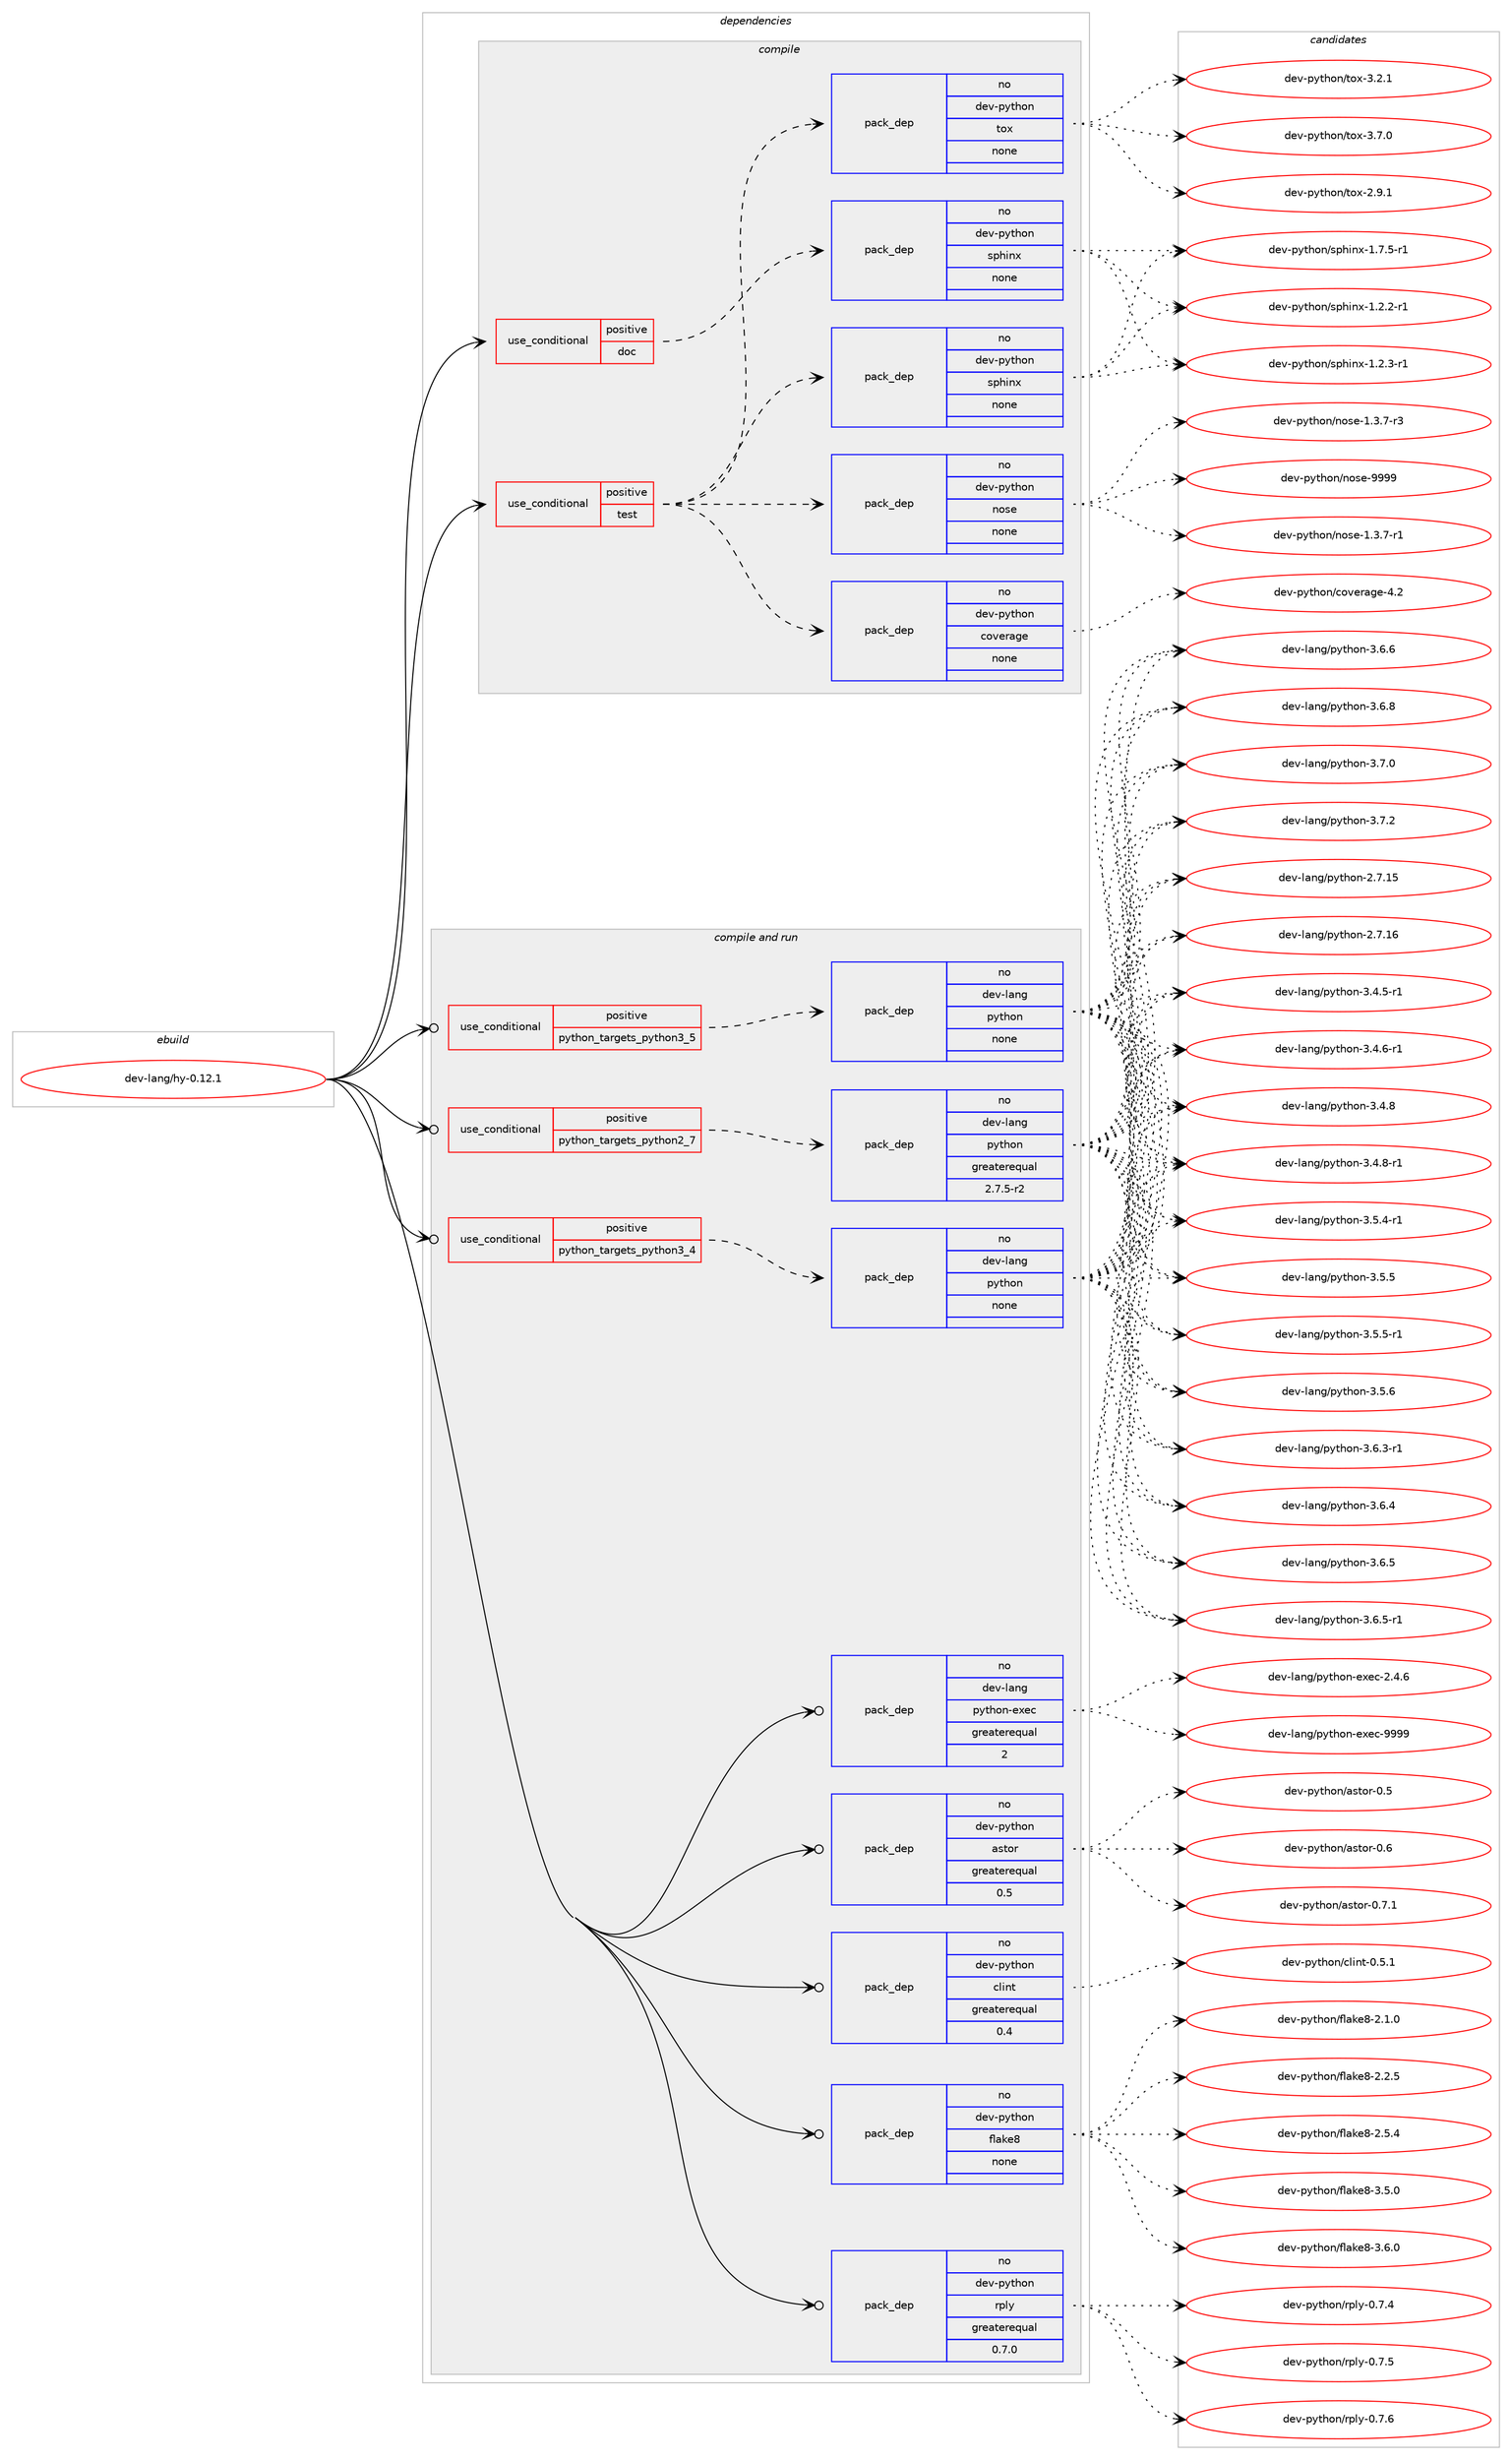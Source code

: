digraph prolog {

# *************
# Graph options
# *************

newrank=true;
concentrate=true;
compound=true;
graph [rankdir=LR,fontname=Helvetica,fontsize=10,ranksep=1.5];#, ranksep=2.5, nodesep=0.2];
edge  [arrowhead=vee];
node  [fontname=Helvetica,fontsize=10];

# **********
# The ebuild
# **********

subgraph cluster_leftcol {
color=gray;
rank=same;
label=<<i>ebuild</i>>;
id [label="dev-lang/hy-0.12.1", color=red, width=4, href="../dev-lang/hy-0.12.1.svg"];
}

# ****************
# The dependencies
# ****************

subgraph cluster_midcol {
color=gray;
label=<<i>dependencies</i>>;
subgraph cluster_compile {
fillcolor="#eeeeee";
style=filled;
label=<<i>compile</i>>;
subgraph cond363707 {
dependency1359057 [label=<<TABLE BORDER="0" CELLBORDER="1" CELLSPACING="0" CELLPADDING="4"><TR><TD ROWSPAN="3" CELLPADDING="10">use_conditional</TD></TR><TR><TD>positive</TD></TR><TR><TD>doc</TD></TR></TABLE>>, shape=none, color=red];
subgraph pack972869 {
dependency1359058 [label=<<TABLE BORDER="0" CELLBORDER="1" CELLSPACING="0" CELLPADDING="4" WIDTH="220"><TR><TD ROWSPAN="6" CELLPADDING="30">pack_dep</TD></TR><TR><TD WIDTH="110">no</TD></TR><TR><TD>dev-python</TD></TR><TR><TD>sphinx</TD></TR><TR><TD>none</TD></TR><TR><TD></TD></TR></TABLE>>, shape=none, color=blue];
}
dependency1359057:e -> dependency1359058:w [weight=20,style="dashed",arrowhead="vee"];
}
id:e -> dependency1359057:w [weight=20,style="solid",arrowhead="vee"];
subgraph cond363708 {
dependency1359059 [label=<<TABLE BORDER="0" CELLBORDER="1" CELLSPACING="0" CELLPADDING="4"><TR><TD ROWSPAN="3" CELLPADDING="10">use_conditional</TD></TR><TR><TD>positive</TD></TR><TR><TD>test</TD></TR></TABLE>>, shape=none, color=red];
subgraph pack972870 {
dependency1359060 [label=<<TABLE BORDER="0" CELLBORDER="1" CELLSPACING="0" CELLPADDING="4" WIDTH="220"><TR><TD ROWSPAN="6" CELLPADDING="30">pack_dep</TD></TR><TR><TD WIDTH="110">no</TD></TR><TR><TD>dev-python</TD></TR><TR><TD>tox</TD></TR><TR><TD>none</TD></TR><TR><TD></TD></TR></TABLE>>, shape=none, color=blue];
}
dependency1359059:e -> dependency1359060:w [weight=20,style="dashed",arrowhead="vee"];
subgraph pack972871 {
dependency1359061 [label=<<TABLE BORDER="0" CELLBORDER="1" CELLSPACING="0" CELLPADDING="4" WIDTH="220"><TR><TD ROWSPAN="6" CELLPADDING="30">pack_dep</TD></TR><TR><TD WIDTH="110">no</TD></TR><TR><TD>dev-python</TD></TR><TR><TD>nose</TD></TR><TR><TD>none</TD></TR><TR><TD></TD></TR></TABLE>>, shape=none, color=blue];
}
dependency1359059:e -> dependency1359061:w [weight=20,style="dashed",arrowhead="vee"];
subgraph pack972872 {
dependency1359062 [label=<<TABLE BORDER="0" CELLBORDER="1" CELLSPACING="0" CELLPADDING="4" WIDTH="220"><TR><TD ROWSPAN="6" CELLPADDING="30">pack_dep</TD></TR><TR><TD WIDTH="110">no</TD></TR><TR><TD>dev-python</TD></TR><TR><TD>sphinx</TD></TR><TR><TD>none</TD></TR><TR><TD></TD></TR></TABLE>>, shape=none, color=blue];
}
dependency1359059:e -> dependency1359062:w [weight=20,style="dashed",arrowhead="vee"];
subgraph pack972873 {
dependency1359063 [label=<<TABLE BORDER="0" CELLBORDER="1" CELLSPACING="0" CELLPADDING="4" WIDTH="220"><TR><TD ROWSPAN="6" CELLPADDING="30">pack_dep</TD></TR><TR><TD WIDTH="110">no</TD></TR><TR><TD>dev-python</TD></TR><TR><TD>coverage</TD></TR><TR><TD>none</TD></TR><TR><TD></TD></TR></TABLE>>, shape=none, color=blue];
}
dependency1359059:e -> dependency1359063:w [weight=20,style="dashed",arrowhead="vee"];
}
id:e -> dependency1359059:w [weight=20,style="solid",arrowhead="vee"];
}
subgraph cluster_compileandrun {
fillcolor="#eeeeee";
style=filled;
label=<<i>compile and run</i>>;
subgraph cond363709 {
dependency1359064 [label=<<TABLE BORDER="0" CELLBORDER="1" CELLSPACING="0" CELLPADDING="4"><TR><TD ROWSPAN="3" CELLPADDING="10">use_conditional</TD></TR><TR><TD>positive</TD></TR><TR><TD>python_targets_python2_7</TD></TR></TABLE>>, shape=none, color=red];
subgraph pack972874 {
dependency1359065 [label=<<TABLE BORDER="0" CELLBORDER="1" CELLSPACING="0" CELLPADDING="4" WIDTH="220"><TR><TD ROWSPAN="6" CELLPADDING="30">pack_dep</TD></TR><TR><TD WIDTH="110">no</TD></TR><TR><TD>dev-lang</TD></TR><TR><TD>python</TD></TR><TR><TD>greaterequal</TD></TR><TR><TD>2.7.5-r2</TD></TR></TABLE>>, shape=none, color=blue];
}
dependency1359064:e -> dependency1359065:w [weight=20,style="dashed",arrowhead="vee"];
}
id:e -> dependency1359064:w [weight=20,style="solid",arrowhead="odotvee"];
subgraph cond363710 {
dependency1359066 [label=<<TABLE BORDER="0" CELLBORDER="1" CELLSPACING="0" CELLPADDING="4"><TR><TD ROWSPAN="3" CELLPADDING="10">use_conditional</TD></TR><TR><TD>positive</TD></TR><TR><TD>python_targets_python3_4</TD></TR></TABLE>>, shape=none, color=red];
subgraph pack972875 {
dependency1359067 [label=<<TABLE BORDER="0" CELLBORDER="1" CELLSPACING="0" CELLPADDING="4" WIDTH="220"><TR><TD ROWSPAN="6" CELLPADDING="30">pack_dep</TD></TR><TR><TD WIDTH="110">no</TD></TR><TR><TD>dev-lang</TD></TR><TR><TD>python</TD></TR><TR><TD>none</TD></TR><TR><TD></TD></TR></TABLE>>, shape=none, color=blue];
}
dependency1359066:e -> dependency1359067:w [weight=20,style="dashed",arrowhead="vee"];
}
id:e -> dependency1359066:w [weight=20,style="solid",arrowhead="odotvee"];
subgraph cond363711 {
dependency1359068 [label=<<TABLE BORDER="0" CELLBORDER="1" CELLSPACING="0" CELLPADDING="4"><TR><TD ROWSPAN="3" CELLPADDING="10">use_conditional</TD></TR><TR><TD>positive</TD></TR><TR><TD>python_targets_python3_5</TD></TR></TABLE>>, shape=none, color=red];
subgraph pack972876 {
dependency1359069 [label=<<TABLE BORDER="0" CELLBORDER="1" CELLSPACING="0" CELLPADDING="4" WIDTH="220"><TR><TD ROWSPAN="6" CELLPADDING="30">pack_dep</TD></TR><TR><TD WIDTH="110">no</TD></TR><TR><TD>dev-lang</TD></TR><TR><TD>python</TD></TR><TR><TD>none</TD></TR><TR><TD></TD></TR></TABLE>>, shape=none, color=blue];
}
dependency1359068:e -> dependency1359069:w [weight=20,style="dashed",arrowhead="vee"];
}
id:e -> dependency1359068:w [weight=20,style="solid",arrowhead="odotvee"];
subgraph pack972877 {
dependency1359070 [label=<<TABLE BORDER="0" CELLBORDER="1" CELLSPACING="0" CELLPADDING="4" WIDTH="220"><TR><TD ROWSPAN="6" CELLPADDING="30">pack_dep</TD></TR><TR><TD WIDTH="110">no</TD></TR><TR><TD>dev-lang</TD></TR><TR><TD>python-exec</TD></TR><TR><TD>greaterequal</TD></TR><TR><TD>2</TD></TR></TABLE>>, shape=none, color=blue];
}
id:e -> dependency1359070:w [weight=20,style="solid",arrowhead="odotvee"];
subgraph pack972878 {
dependency1359071 [label=<<TABLE BORDER="0" CELLBORDER="1" CELLSPACING="0" CELLPADDING="4" WIDTH="220"><TR><TD ROWSPAN="6" CELLPADDING="30">pack_dep</TD></TR><TR><TD WIDTH="110">no</TD></TR><TR><TD>dev-python</TD></TR><TR><TD>astor</TD></TR><TR><TD>greaterequal</TD></TR><TR><TD>0.5</TD></TR></TABLE>>, shape=none, color=blue];
}
id:e -> dependency1359071:w [weight=20,style="solid",arrowhead="odotvee"];
subgraph pack972879 {
dependency1359072 [label=<<TABLE BORDER="0" CELLBORDER="1" CELLSPACING="0" CELLPADDING="4" WIDTH="220"><TR><TD ROWSPAN="6" CELLPADDING="30">pack_dep</TD></TR><TR><TD WIDTH="110">no</TD></TR><TR><TD>dev-python</TD></TR><TR><TD>clint</TD></TR><TR><TD>greaterequal</TD></TR><TR><TD>0.4</TD></TR></TABLE>>, shape=none, color=blue];
}
id:e -> dependency1359072:w [weight=20,style="solid",arrowhead="odotvee"];
subgraph pack972880 {
dependency1359073 [label=<<TABLE BORDER="0" CELLBORDER="1" CELLSPACING="0" CELLPADDING="4" WIDTH="220"><TR><TD ROWSPAN="6" CELLPADDING="30">pack_dep</TD></TR><TR><TD WIDTH="110">no</TD></TR><TR><TD>dev-python</TD></TR><TR><TD>flake8</TD></TR><TR><TD>none</TD></TR><TR><TD></TD></TR></TABLE>>, shape=none, color=blue];
}
id:e -> dependency1359073:w [weight=20,style="solid",arrowhead="odotvee"];
subgraph pack972881 {
dependency1359074 [label=<<TABLE BORDER="0" CELLBORDER="1" CELLSPACING="0" CELLPADDING="4" WIDTH="220"><TR><TD ROWSPAN="6" CELLPADDING="30">pack_dep</TD></TR><TR><TD WIDTH="110">no</TD></TR><TR><TD>dev-python</TD></TR><TR><TD>rply</TD></TR><TR><TD>greaterequal</TD></TR><TR><TD>0.7.0</TD></TR></TABLE>>, shape=none, color=blue];
}
id:e -> dependency1359074:w [weight=20,style="solid",arrowhead="odotvee"];
}
subgraph cluster_run {
fillcolor="#eeeeee";
style=filled;
label=<<i>run</i>>;
}
}

# **************
# The candidates
# **************

subgraph cluster_choices {
rank=same;
color=gray;
label=<<i>candidates</i>>;

subgraph choice972869 {
color=black;
nodesep=1;
choice10010111845112121116104111110471151121041051101204549465046504511449 [label="dev-python/sphinx-1.2.2-r1", color=red, width=4,href="../dev-python/sphinx-1.2.2-r1.svg"];
choice10010111845112121116104111110471151121041051101204549465046514511449 [label="dev-python/sphinx-1.2.3-r1", color=red, width=4,href="../dev-python/sphinx-1.2.3-r1.svg"];
choice10010111845112121116104111110471151121041051101204549465546534511449 [label="dev-python/sphinx-1.7.5-r1", color=red, width=4,href="../dev-python/sphinx-1.7.5-r1.svg"];
dependency1359058:e -> choice10010111845112121116104111110471151121041051101204549465046504511449:w [style=dotted,weight="100"];
dependency1359058:e -> choice10010111845112121116104111110471151121041051101204549465046514511449:w [style=dotted,weight="100"];
dependency1359058:e -> choice10010111845112121116104111110471151121041051101204549465546534511449:w [style=dotted,weight="100"];
}
subgraph choice972870 {
color=black;
nodesep=1;
choice1001011184511212111610411111047116111120455046574649 [label="dev-python/tox-2.9.1", color=red, width=4,href="../dev-python/tox-2.9.1.svg"];
choice1001011184511212111610411111047116111120455146504649 [label="dev-python/tox-3.2.1", color=red, width=4,href="../dev-python/tox-3.2.1.svg"];
choice1001011184511212111610411111047116111120455146554648 [label="dev-python/tox-3.7.0", color=red, width=4,href="../dev-python/tox-3.7.0.svg"];
dependency1359060:e -> choice1001011184511212111610411111047116111120455046574649:w [style=dotted,weight="100"];
dependency1359060:e -> choice1001011184511212111610411111047116111120455146504649:w [style=dotted,weight="100"];
dependency1359060:e -> choice1001011184511212111610411111047116111120455146554648:w [style=dotted,weight="100"];
}
subgraph choice972871 {
color=black;
nodesep=1;
choice10010111845112121116104111110471101111151014549465146554511449 [label="dev-python/nose-1.3.7-r1", color=red, width=4,href="../dev-python/nose-1.3.7-r1.svg"];
choice10010111845112121116104111110471101111151014549465146554511451 [label="dev-python/nose-1.3.7-r3", color=red, width=4,href="../dev-python/nose-1.3.7-r3.svg"];
choice10010111845112121116104111110471101111151014557575757 [label="dev-python/nose-9999", color=red, width=4,href="../dev-python/nose-9999.svg"];
dependency1359061:e -> choice10010111845112121116104111110471101111151014549465146554511449:w [style=dotted,weight="100"];
dependency1359061:e -> choice10010111845112121116104111110471101111151014549465146554511451:w [style=dotted,weight="100"];
dependency1359061:e -> choice10010111845112121116104111110471101111151014557575757:w [style=dotted,weight="100"];
}
subgraph choice972872 {
color=black;
nodesep=1;
choice10010111845112121116104111110471151121041051101204549465046504511449 [label="dev-python/sphinx-1.2.2-r1", color=red, width=4,href="../dev-python/sphinx-1.2.2-r1.svg"];
choice10010111845112121116104111110471151121041051101204549465046514511449 [label="dev-python/sphinx-1.2.3-r1", color=red, width=4,href="../dev-python/sphinx-1.2.3-r1.svg"];
choice10010111845112121116104111110471151121041051101204549465546534511449 [label="dev-python/sphinx-1.7.5-r1", color=red, width=4,href="../dev-python/sphinx-1.7.5-r1.svg"];
dependency1359062:e -> choice10010111845112121116104111110471151121041051101204549465046504511449:w [style=dotted,weight="100"];
dependency1359062:e -> choice10010111845112121116104111110471151121041051101204549465046514511449:w [style=dotted,weight="100"];
dependency1359062:e -> choice10010111845112121116104111110471151121041051101204549465546534511449:w [style=dotted,weight="100"];
}
subgraph choice972873 {
color=black;
nodesep=1;
choice1001011184511212111610411111047991111181011149710310145524650 [label="dev-python/coverage-4.2", color=red, width=4,href="../dev-python/coverage-4.2.svg"];
dependency1359063:e -> choice1001011184511212111610411111047991111181011149710310145524650:w [style=dotted,weight="100"];
}
subgraph choice972874 {
color=black;
nodesep=1;
choice10010111845108971101034711212111610411111045504655464953 [label="dev-lang/python-2.7.15", color=red, width=4,href="../dev-lang/python-2.7.15.svg"];
choice10010111845108971101034711212111610411111045504655464954 [label="dev-lang/python-2.7.16", color=red, width=4,href="../dev-lang/python-2.7.16.svg"];
choice1001011184510897110103471121211161041111104551465246534511449 [label="dev-lang/python-3.4.5-r1", color=red, width=4,href="../dev-lang/python-3.4.5-r1.svg"];
choice1001011184510897110103471121211161041111104551465246544511449 [label="dev-lang/python-3.4.6-r1", color=red, width=4,href="../dev-lang/python-3.4.6-r1.svg"];
choice100101118451089711010347112121116104111110455146524656 [label="dev-lang/python-3.4.8", color=red, width=4,href="../dev-lang/python-3.4.8.svg"];
choice1001011184510897110103471121211161041111104551465246564511449 [label="dev-lang/python-3.4.8-r1", color=red, width=4,href="../dev-lang/python-3.4.8-r1.svg"];
choice1001011184510897110103471121211161041111104551465346524511449 [label="dev-lang/python-3.5.4-r1", color=red, width=4,href="../dev-lang/python-3.5.4-r1.svg"];
choice100101118451089711010347112121116104111110455146534653 [label="dev-lang/python-3.5.5", color=red, width=4,href="../dev-lang/python-3.5.5.svg"];
choice1001011184510897110103471121211161041111104551465346534511449 [label="dev-lang/python-3.5.5-r1", color=red, width=4,href="../dev-lang/python-3.5.5-r1.svg"];
choice100101118451089711010347112121116104111110455146534654 [label="dev-lang/python-3.5.6", color=red, width=4,href="../dev-lang/python-3.5.6.svg"];
choice1001011184510897110103471121211161041111104551465446514511449 [label="dev-lang/python-3.6.3-r1", color=red, width=4,href="../dev-lang/python-3.6.3-r1.svg"];
choice100101118451089711010347112121116104111110455146544652 [label="dev-lang/python-3.6.4", color=red, width=4,href="../dev-lang/python-3.6.4.svg"];
choice100101118451089711010347112121116104111110455146544653 [label="dev-lang/python-3.6.5", color=red, width=4,href="../dev-lang/python-3.6.5.svg"];
choice1001011184510897110103471121211161041111104551465446534511449 [label="dev-lang/python-3.6.5-r1", color=red, width=4,href="../dev-lang/python-3.6.5-r1.svg"];
choice100101118451089711010347112121116104111110455146544654 [label="dev-lang/python-3.6.6", color=red, width=4,href="../dev-lang/python-3.6.6.svg"];
choice100101118451089711010347112121116104111110455146544656 [label="dev-lang/python-3.6.8", color=red, width=4,href="../dev-lang/python-3.6.8.svg"];
choice100101118451089711010347112121116104111110455146554648 [label="dev-lang/python-3.7.0", color=red, width=4,href="../dev-lang/python-3.7.0.svg"];
choice100101118451089711010347112121116104111110455146554650 [label="dev-lang/python-3.7.2", color=red, width=4,href="../dev-lang/python-3.7.2.svg"];
dependency1359065:e -> choice10010111845108971101034711212111610411111045504655464953:w [style=dotted,weight="100"];
dependency1359065:e -> choice10010111845108971101034711212111610411111045504655464954:w [style=dotted,weight="100"];
dependency1359065:e -> choice1001011184510897110103471121211161041111104551465246534511449:w [style=dotted,weight="100"];
dependency1359065:e -> choice1001011184510897110103471121211161041111104551465246544511449:w [style=dotted,weight="100"];
dependency1359065:e -> choice100101118451089711010347112121116104111110455146524656:w [style=dotted,weight="100"];
dependency1359065:e -> choice1001011184510897110103471121211161041111104551465246564511449:w [style=dotted,weight="100"];
dependency1359065:e -> choice1001011184510897110103471121211161041111104551465346524511449:w [style=dotted,weight="100"];
dependency1359065:e -> choice100101118451089711010347112121116104111110455146534653:w [style=dotted,weight="100"];
dependency1359065:e -> choice1001011184510897110103471121211161041111104551465346534511449:w [style=dotted,weight="100"];
dependency1359065:e -> choice100101118451089711010347112121116104111110455146534654:w [style=dotted,weight="100"];
dependency1359065:e -> choice1001011184510897110103471121211161041111104551465446514511449:w [style=dotted,weight="100"];
dependency1359065:e -> choice100101118451089711010347112121116104111110455146544652:w [style=dotted,weight="100"];
dependency1359065:e -> choice100101118451089711010347112121116104111110455146544653:w [style=dotted,weight="100"];
dependency1359065:e -> choice1001011184510897110103471121211161041111104551465446534511449:w [style=dotted,weight="100"];
dependency1359065:e -> choice100101118451089711010347112121116104111110455146544654:w [style=dotted,weight="100"];
dependency1359065:e -> choice100101118451089711010347112121116104111110455146544656:w [style=dotted,weight="100"];
dependency1359065:e -> choice100101118451089711010347112121116104111110455146554648:w [style=dotted,weight="100"];
dependency1359065:e -> choice100101118451089711010347112121116104111110455146554650:w [style=dotted,weight="100"];
}
subgraph choice972875 {
color=black;
nodesep=1;
choice10010111845108971101034711212111610411111045504655464953 [label="dev-lang/python-2.7.15", color=red, width=4,href="../dev-lang/python-2.7.15.svg"];
choice10010111845108971101034711212111610411111045504655464954 [label="dev-lang/python-2.7.16", color=red, width=4,href="../dev-lang/python-2.7.16.svg"];
choice1001011184510897110103471121211161041111104551465246534511449 [label="dev-lang/python-3.4.5-r1", color=red, width=4,href="../dev-lang/python-3.4.5-r1.svg"];
choice1001011184510897110103471121211161041111104551465246544511449 [label="dev-lang/python-3.4.6-r1", color=red, width=4,href="../dev-lang/python-3.4.6-r1.svg"];
choice100101118451089711010347112121116104111110455146524656 [label="dev-lang/python-3.4.8", color=red, width=4,href="../dev-lang/python-3.4.8.svg"];
choice1001011184510897110103471121211161041111104551465246564511449 [label="dev-lang/python-3.4.8-r1", color=red, width=4,href="../dev-lang/python-3.4.8-r1.svg"];
choice1001011184510897110103471121211161041111104551465346524511449 [label="dev-lang/python-3.5.4-r1", color=red, width=4,href="../dev-lang/python-3.5.4-r1.svg"];
choice100101118451089711010347112121116104111110455146534653 [label="dev-lang/python-3.5.5", color=red, width=4,href="../dev-lang/python-3.5.5.svg"];
choice1001011184510897110103471121211161041111104551465346534511449 [label="dev-lang/python-3.5.5-r1", color=red, width=4,href="../dev-lang/python-3.5.5-r1.svg"];
choice100101118451089711010347112121116104111110455146534654 [label="dev-lang/python-3.5.6", color=red, width=4,href="../dev-lang/python-3.5.6.svg"];
choice1001011184510897110103471121211161041111104551465446514511449 [label="dev-lang/python-3.6.3-r1", color=red, width=4,href="../dev-lang/python-3.6.3-r1.svg"];
choice100101118451089711010347112121116104111110455146544652 [label="dev-lang/python-3.6.4", color=red, width=4,href="../dev-lang/python-3.6.4.svg"];
choice100101118451089711010347112121116104111110455146544653 [label="dev-lang/python-3.6.5", color=red, width=4,href="../dev-lang/python-3.6.5.svg"];
choice1001011184510897110103471121211161041111104551465446534511449 [label="dev-lang/python-3.6.5-r1", color=red, width=4,href="../dev-lang/python-3.6.5-r1.svg"];
choice100101118451089711010347112121116104111110455146544654 [label="dev-lang/python-3.6.6", color=red, width=4,href="../dev-lang/python-3.6.6.svg"];
choice100101118451089711010347112121116104111110455146544656 [label="dev-lang/python-3.6.8", color=red, width=4,href="../dev-lang/python-3.6.8.svg"];
choice100101118451089711010347112121116104111110455146554648 [label="dev-lang/python-3.7.0", color=red, width=4,href="../dev-lang/python-3.7.0.svg"];
choice100101118451089711010347112121116104111110455146554650 [label="dev-lang/python-3.7.2", color=red, width=4,href="../dev-lang/python-3.7.2.svg"];
dependency1359067:e -> choice10010111845108971101034711212111610411111045504655464953:w [style=dotted,weight="100"];
dependency1359067:e -> choice10010111845108971101034711212111610411111045504655464954:w [style=dotted,weight="100"];
dependency1359067:e -> choice1001011184510897110103471121211161041111104551465246534511449:w [style=dotted,weight="100"];
dependency1359067:e -> choice1001011184510897110103471121211161041111104551465246544511449:w [style=dotted,weight="100"];
dependency1359067:e -> choice100101118451089711010347112121116104111110455146524656:w [style=dotted,weight="100"];
dependency1359067:e -> choice1001011184510897110103471121211161041111104551465246564511449:w [style=dotted,weight="100"];
dependency1359067:e -> choice1001011184510897110103471121211161041111104551465346524511449:w [style=dotted,weight="100"];
dependency1359067:e -> choice100101118451089711010347112121116104111110455146534653:w [style=dotted,weight="100"];
dependency1359067:e -> choice1001011184510897110103471121211161041111104551465346534511449:w [style=dotted,weight="100"];
dependency1359067:e -> choice100101118451089711010347112121116104111110455146534654:w [style=dotted,weight="100"];
dependency1359067:e -> choice1001011184510897110103471121211161041111104551465446514511449:w [style=dotted,weight="100"];
dependency1359067:e -> choice100101118451089711010347112121116104111110455146544652:w [style=dotted,weight="100"];
dependency1359067:e -> choice100101118451089711010347112121116104111110455146544653:w [style=dotted,weight="100"];
dependency1359067:e -> choice1001011184510897110103471121211161041111104551465446534511449:w [style=dotted,weight="100"];
dependency1359067:e -> choice100101118451089711010347112121116104111110455146544654:w [style=dotted,weight="100"];
dependency1359067:e -> choice100101118451089711010347112121116104111110455146544656:w [style=dotted,weight="100"];
dependency1359067:e -> choice100101118451089711010347112121116104111110455146554648:w [style=dotted,weight="100"];
dependency1359067:e -> choice100101118451089711010347112121116104111110455146554650:w [style=dotted,weight="100"];
}
subgraph choice972876 {
color=black;
nodesep=1;
choice10010111845108971101034711212111610411111045504655464953 [label="dev-lang/python-2.7.15", color=red, width=4,href="../dev-lang/python-2.7.15.svg"];
choice10010111845108971101034711212111610411111045504655464954 [label="dev-lang/python-2.7.16", color=red, width=4,href="../dev-lang/python-2.7.16.svg"];
choice1001011184510897110103471121211161041111104551465246534511449 [label="dev-lang/python-3.4.5-r1", color=red, width=4,href="../dev-lang/python-3.4.5-r1.svg"];
choice1001011184510897110103471121211161041111104551465246544511449 [label="dev-lang/python-3.4.6-r1", color=red, width=4,href="../dev-lang/python-3.4.6-r1.svg"];
choice100101118451089711010347112121116104111110455146524656 [label="dev-lang/python-3.4.8", color=red, width=4,href="../dev-lang/python-3.4.8.svg"];
choice1001011184510897110103471121211161041111104551465246564511449 [label="dev-lang/python-3.4.8-r1", color=red, width=4,href="../dev-lang/python-3.4.8-r1.svg"];
choice1001011184510897110103471121211161041111104551465346524511449 [label="dev-lang/python-3.5.4-r1", color=red, width=4,href="../dev-lang/python-3.5.4-r1.svg"];
choice100101118451089711010347112121116104111110455146534653 [label="dev-lang/python-3.5.5", color=red, width=4,href="../dev-lang/python-3.5.5.svg"];
choice1001011184510897110103471121211161041111104551465346534511449 [label="dev-lang/python-3.5.5-r1", color=red, width=4,href="../dev-lang/python-3.5.5-r1.svg"];
choice100101118451089711010347112121116104111110455146534654 [label="dev-lang/python-3.5.6", color=red, width=4,href="../dev-lang/python-3.5.6.svg"];
choice1001011184510897110103471121211161041111104551465446514511449 [label="dev-lang/python-3.6.3-r1", color=red, width=4,href="../dev-lang/python-3.6.3-r1.svg"];
choice100101118451089711010347112121116104111110455146544652 [label="dev-lang/python-3.6.4", color=red, width=4,href="../dev-lang/python-3.6.4.svg"];
choice100101118451089711010347112121116104111110455146544653 [label="dev-lang/python-3.6.5", color=red, width=4,href="../dev-lang/python-3.6.5.svg"];
choice1001011184510897110103471121211161041111104551465446534511449 [label="dev-lang/python-3.6.5-r1", color=red, width=4,href="../dev-lang/python-3.6.5-r1.svg"];
choice100101118451089711010347112121116104111110455146544654 [label="dev-lang/python-3.6.6", color=red, width=4,href="../dev-lang/python-3.6.6.svg"];
choice100101118451089711010347112121116104111110455146544656 [label="dev-lang/python-3.6.8", color=red, width=4,href="../dev-lang/python-3.6.8.svg"];
choice100101118451089711010347112121116104111110455146554648 [label="dev-lang/python-3.7.0", color=red, width=4,href="../dev-lang/python-3.7.0.svg"];
choice100101118451089711010347112121116104111110455146554650 [label="dev-lang/python-3.7.2", color=red, width=4,href="../dev-lang/python-3.7.2.svg"];
dependency1359069:e -> choice10010111845108971101034711212111610411111045504655464953:w [style=dotted,weight="100"];
dependency1359069:e -> choice10010111845108971101034711212111610411111045504655464954:w [style=dotted,weight="100"];
dependency1359069:e -> choice1001011184510897110103471121211161041111104551465246534511449:w [style=dotted,weight="100"];
dependency1359069:e -> choice1001011184510897110103471121211161041111104551465246544511449:w [style=dotted,weight="100"];
dependency1359069:e -> choice100101118451089711010347112121116104111110455146524656:w [style=dotted,weight="100"];
dependency1359069:e -> choice1001011184510897110103471121211161041111104551465246564511449:w [style=dotted,weight="100"];
dependency1359069:e -> choice1001011184510897110103471121211161041111104551465346524511449:w [style=dotted,weight="100"];
dependency1359069:e -> choice100101118451089711010347112121116104111110455146534653:w [style=dotted,weight="100"];
dependency1359069:e -> choice1001011184510897110103471121211161041111104551465346534511449:w [style=dotted,weight="100"];
dependency1359069:e -> choice100101118451089711010347112121116104111110455146534654:w [style=dotted,weight="100"];
dependency1359069:e -> choice1001011184510897110103471121211161041111104551465446514511449:w [style=dotted,weight="100"];
dependency1359069:e -> choice100101118451089711010347112121116104111110455146544652:w [style=dotted,weight="100"];
dependency1359069:e -> choice100101118451089711010347112121116104111110455146544653:w [style=dotted,weight="100"];
dependency1359069:e -> choice1001011184510897110103471121211161041111104551465446534511449:w [style=dotted,weight="100"];
dependency1359069:e -> choice100101118451089711010347112121116104111110455146544654:w [style=dotted,weight="100"];
dependency1359069:e -> choice100101118451089711010347112121116104111110455146544656:w [style=dotted,weight="100"];
dependency1359069:e -> choice100101118451089711010347112121116104111110455146554648:w [style=dotted,weight="100"];
dependency1359069:e -> choice100101118451089711010347112121116104111110455146554650:w [style=dotted,weight="100"];
}
subgraph choice972877 {
color=black;
nodesep=1;
choice1001011184510897110103471121211161041111104510112010199455046524654 [label="dev-lang/python-exec-2.4.6", color=red, width=4,href="../dev-lang/python-exec-2.4.6.svg"];
choice10010111845108971101034711212111610411111045101120101994557575757 [label="dev-lang/python-exec-9999", color=red, width=4,href="../dev-lang/python-exec-9999.svg"];
dependency1359070:e -> choice1001011184510897110103471121211161041111104510112010199455046524654:w [style=dotted,weight="100"];
dependency1359070:e -> choice10010111845108971101034711212111610411111045101120101994557575757:w [style=dotted,weight="100"];
}
subgraph choice972878 {
color=black;
nodesep=1;
choice10010111845112121116104111110479711511611111445484653 [label="dev-python/astor-0.5", color=red, width=4,href="../dev-python/astor-0.5.svg"];
choice10010111845112121116104111110479711511611111445484654 [label="dev-python/astor-0.6", color=red, width=4,href="../dev-python/astor-0.6.svg"];
choice100101118451121211161041111104797115116111114454846554649 [label="dev-python/astor-0.7.1", color=red, width=4,href="../dev-python/astor-0.7.1.svg"];
dependency1359071:e -> choice10010111845112121116104111110479711511611111445484653:w [style=dotted,weight="100"];
dependency1359071:e -> choice10010111845112121116104111110479711511611111445484654:w [style=dotted,weight="100"];
dependency1359071:e -> choice100101118451121211161041111104797115116111114454846554649:w [style=dotted,weight="100"];
}
subgraph choice972879 {
color=black;
nodesep=1;
choice100101118451121211161041111104799108105110116454846534649 [label="dev-python/clint-0.5.1", color=red, width=4,href="../dev-python/clint-0.5.1.svg"];
dependency1359072:e -> choice100101118451121211161041111104799108105110116454846534649:w [style=dotted,weight="100"];
}
subgraph choice972880 {
color=black;
nodesep=1;
choice10010111845112121116104111110471021089710710156455046494648 [label="dev-python/flake8-2.1.0", color=red, width=4,href="../dev-python/flake8-2.1.0.svg"];
choice10010111845112121116104111110471021089710710156455046504653 [label="dev-python/flake8-2.2.5", color=red, width=4,href="../dev-python/flake8-2.2.5.svg"];
choice10010111845112121116104111110471021089710710156455046534652 [label="dev-python/flake8-2.5.4", color=red, width=4,href="../dev-python/flake8-2.5.4.svg"];
choice10010111845112121116104111110471021089710710156455146534648 [label="dev-python/flake8-3.5.0", color=red, width=4,href="../dev-python/flake8-3.5.0.svg"];
choice10010111845112121116104111110471021089710710156455146544648 [label="dev-python/flake8-3.6.0", color=red, width=4,href="../dev-python/flake8-3.6.0.svg"];
dependency1359073:e -> choice10010111845112121116104111110471021089710710156455046494648:w [style=dotted,weight="100"];
dependency1359073:e -> choice10010111845112121116104111110471021089710710156455046504653:w [style=dotted,weight="100"];
dependency1359073:e -> choice10010111845112121116104111110471021089710710156455046534652:w [style=dotted,weight="100"];
dependency1359073:e -> choice10010111845112121116104111110471021089710710156455146534648:w [style=dotted,weight="100"];
dependency1359073:e -> choice10010111845112121116104111110471021089710710156455146544648:w [style=dotted,weight="100"];
}
subgraph choice972881 {
color=black;
nodesep=1;
choice1001011184511212111610411111047114112108121454846554652 [label="dev-python/rply-0.7.4", color=red, width=4,href="../dev-python/rply-0.7.4.svg"];
choice1001011184511212111610411111047114112108121454846554653 [label="dev-python/rply-0.7.5", color=red, width=4,href="../dev-python/rply-0.7.5.svg"];
choice1001011184511212111610411111047114112108121454846554654 [label="dev-python/rply-0.7.6", color=red, width=4,href="../dev-python/rply-0.7.6.svg"];
dependency1359074:e -> choice1001011184511212111610411111047114112108121454846554652:w [style=dotted,weight="100"];
dependency1359074:e -> choice1001011184511212111610411111047114112108121454846554653:w [style=dotted,weight="100"];
dependency1359074:e -> choice1001011184511212111610411111047114112108121454846554654:w [style=dotted,weight="100"];
}
}

}
